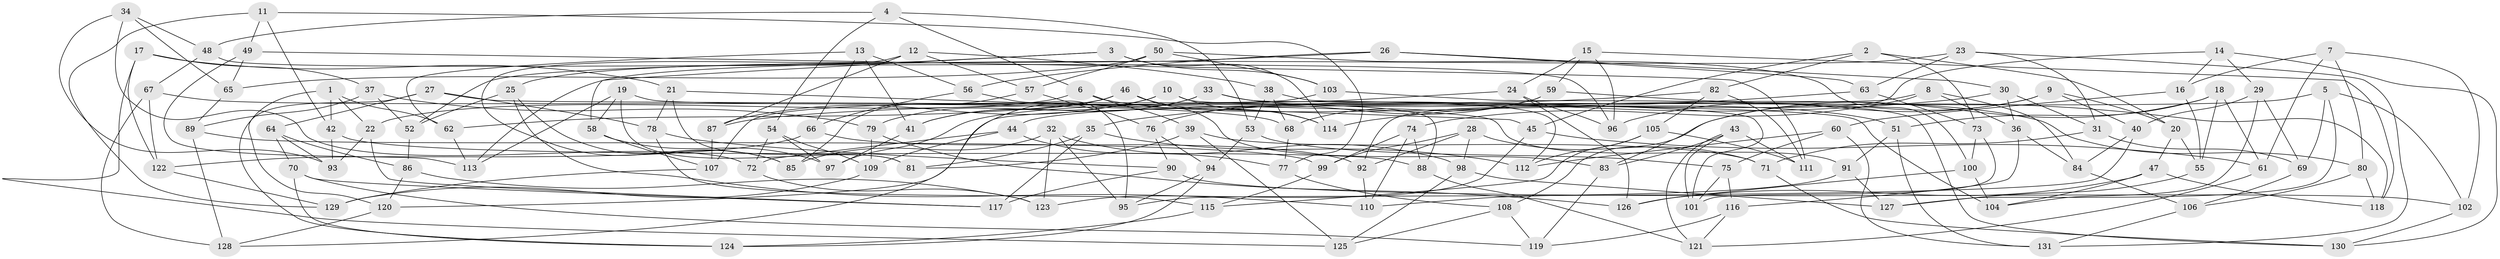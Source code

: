 // coarse degree distribution, {4: 0.39759036144578314, 6: 0.5301204819277109, 5: 0.04819277108433735, 3: 0.024096385542168676}
// Generated by graph-tools (version 1.1) at 2025/24/03/03/25 07:24:27]
// undirected, 131 vertices, 262 edges
graph export_dot {
graph [start="1"]
  node [color=gray90,style=filled];
  1;
  2;
  3;
  4;
  5;
  6;
  7;
  8;
  9;
  10;
  11;
  12;
  13;
  14;
  15;
  16;
  17;
  18;
  19;
  20;
  21;
  22;
  23;
  24;
  25;
  26;
  27;
  28;
  29;
  30;
  31;
  32;
  33;
  34;
  35;
  36;
  37;
  38;
  39;
  40;
  41;
  42;
  43;
  44;
  45;
  46;
  47;
  48;
  49;
  50;
  51;
  52;
  53;
  54;
  55;
  56;
  57;
  58;
  59;
  60;
  61;
  62;
  63;
  64;
  65;
  66;
  67;
  68;
  69;
  70;
  71;
  72;
  73;
  74;
  75;
  76;
  77;
  78;
  79;
  80;
  81;
  82;
  83;
  84;
  85;
  86;
  87;
  88;
  89;
  90;
  91;
  92;
  93;
  94;
  95;
  96;
  97;
  98;
  99;
  100;
  101;
  102;
  103;
  104;
  105;
  106;
  107;
  108;
  109;
  110;
  111;
  112;
  113;
  114;
  115;
  116;
  117;
  118;
  119;
  120;
  121;
  122;
  123;
  124;
  125;
  126;
  127;
  128;
  129;
  130;
  131;
  1 -- 22;
  1 -- 120;
  1 -- 42;
  1 -- 62;
  2 -- 82;
  2 -- 45;
  2 -- 73;
  2 -- 20;
  3 -- 25;
  3 -- 103;
  3 -- 114;
  3 -- 58;
  4 -- 54;
  4 -- 48;
  4 -- 6;
  4 -- 53;
  5 -- 44;
  5 -- 127;
  5 -- 102;
  5 -- 69;
  6 -- 22;
  6 -- 51;
  6 -- 39;
  7 -- 61;
  7 -- 16;
  7 -- 80;
  7 -- 102;
  8 -- 120;
  8 -- 74;
  8 -- 36;
  8 -- 84;
  9 -- 83;
  9 -- 40;
  9 -- 96;
  9 -- 20;
  10 -- 114;
  10 -- 88;
  10 -- 87;
  10 -- 41;
  11 -- 49;
  11 -- 77;
  11 -- 129;
  11 -- 42;
  12 -- 57;
  12 -- 85;
  12 -- 87;
  12 -- 38;
  13 -- 56;
  13 -- 62;
  13 -- 66;
  13 -- 41;
  14 -- 92;
  14 -- 130;
  14 -- 16;
  14 -- 29;
  15 -- 118;
  15 -- 96;
  15 -- 24;
  15 -- 59;
  16 -- 60;
  16 -- 55;
  17 -- 125;
  17 -- 37;
  17 -- 122;
  17 -- 21;
  18 -- 61;
  18 -- 55;
  18 -- 108;
  18 -- 51;
  19 -- 81;
  19 -- 104;
  19 -- 58;
  19 -- 113;
  20 -- 47;
  20 -- 55;
  21 -- 78;
  21 -- 45;
  21 -- 81;
  22 -- 117;
  22 -- 93;
  23 -- 31;
  23 -- 131;
  23 -- 113;
  23 -- 63;
  24 -- 97;
  24 -- 126;
  24 -- 96;
  25 -- 110;
  25 -- 52;
  25 -- 85;
  26 -- 30;
  26 -- 56;
  26 -- 52;
  26 -- 63;
  27 -- 64;
  27 -- 78;
  27 -- 124;
  27 -- 91;
  28 -- 99;
  28 -- 98;
  28 -- 71;
  28 -- 92;
  29 -- 69;
  29 -- 104;
  29 -- 40;
  30 -- 31;
  30 -- 36;
  30 -- 35;
  31 -- 71;
  31 -- 69;
  32 -- 98;
  32 -- 85;
  32 -- 123;
  32 -- 95;
  33 -- 128;
  33 -- 41;
  33 -- 80;
  33 -- 112;
  34 -- 93;
  34 -- 48;
  34 -- 72;
  34 -- 65;
  35 -- 81;
  35 -- 117;
  35 -- 112;
  36 -- 84;
  36 -- 116;
  37 -- 79;
  37 -- 52;
  37 -- 89;
  38 -- 68;
  38 -- 101;
  38 -- 53;
  39 -- 71;
  39 -- 125;
  39 -- 81;
  40 -- 84;
  40 -- 95;
  41 -- 97;
  42 -- 93;
  42 -- 88;
  43 -- 101;
  43 -- 121;
  43 -- 111;
  43 -- 83;
  44 -- 77;
  44 -- 109;
  44 -- 72;
  45 -- 61;
  45 -- 123;
  46 -- 114;
  46 -- 83;
  46 -- 62;
  46 -- 79;
  47 -- 126;
  47 -- 104;
  47 -- 118;
  48 -- 67;
  48 -- 96;
  49 -- 113;
  49 -- 65;
  49 -- 111;
  50 -- 65;
  50 -- 57;
  50 -- 100;
  50 -- 103;
  51 -- 91;
  51 -- 131;
  52 -- 86;
  53 -- 94;
  53 -- 75;
  54 -- 97;
  54 -- 72;
  54 -- 109;
  55 -- 127;
  56 -- 66;
  56 -- 95;
  57 -- 76;
  57 -- 85;
  58 -- 107;
  58 -- 97;
  59 -- 118;
  59 -- 68;
  59 -- 76;
  60 -- 75;
  60 -- 131;
  60 -- 112;
  61 -- 121;
  62 -- 113;
  63 -- 114;
  63 -- 73;
  64 -- 70;
  64 -- 93;
  64 -- 86;
  65 -- 89;
  66 -- 92;
  66 -- 122;
  67 -- 68;
  67 -- 122;
  67 -- 128;
  68 -- 77;
  69 -- 106;
  70 -- 119;
  70 -- 117;
  70 -- 124;
  71 -- 130;
  72 -- 123;
  73 -- 100;
  73 -- 101;
  74 -- 110;
  74 -- 99;
  74 -- 88;
  75 -- 101;
  75 -- 116;
  76 -- 90;
  76 -- 94;
  77 -- 108;
  78 -- 115;
  78 -- 90;
  79 -- 126;
  79 -- 109;
  80 -- 118;
  80 -- 106;
  82 -- 87;
  82 -- 111;
  82 -- 105;
  83 -- 119;
  84 -- 106;
  86 -- 120;
  86 -- 123;
  87 -- 107;
  88 -- 121;
  89 -- 99;
  89 -- 128;
  90 -- 102;
  90 -- 117;
  91 -- 127;
  91 -- 110;
  92 -- 110;
  94 -- 95;
  94 -- 124;
  98 -- 127;
  98 -- 125;
  99 -- 115;
  100 -- 104;
  100 -- 126;
  102 -- 130;
  103 -- 107;
  103 -- 130;
  105 -- 112;
  105 -- 115;
  105 -- 111;
  106 -- 131;
  107 -- 129;
  108 -- 125;
  108 -- 119;
  109 -- 129;
  115 -- 124;
  116 -- 119;
  116 -- 121;
  120 -- 128;
  122 -- 129;
}
